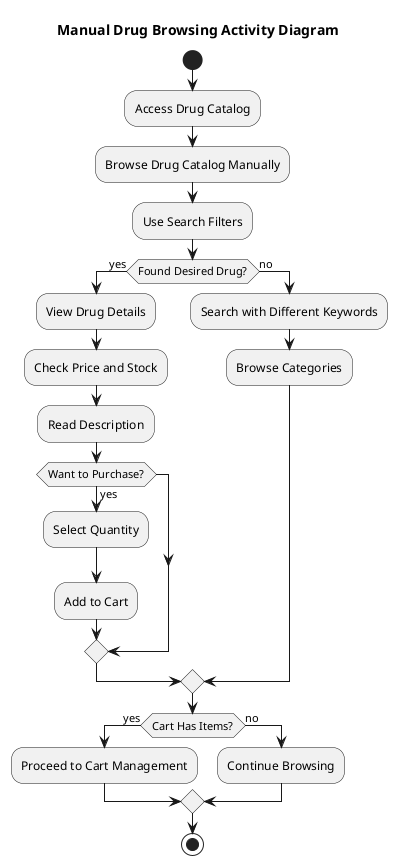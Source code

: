 @startuml manual-drug-browsing-activity
skinparam linetype spline
title Manual Drug Browsing Activity Diagram

|User|
start
:Access Drug Catalog;
:Browse Drug Catalog Manually;
:Use Search Filters;
if (Found Desired Drug?) then (yes)
  :View Drug Details;
  :Check Price and Stock;
  :Read Description;
  
  if (Want to Purchase?) then (yes)
    :Select Quantity;
    :Add to Cart;
  endif
else (no)
  :Search with Different Keywords;
  :Browse Categories;
endif

if (Cart Has Items?) then (yes)
  :Proceed to Cart Management;
else (no)
  :Continue Browsing;
endif

stop
@enduml
